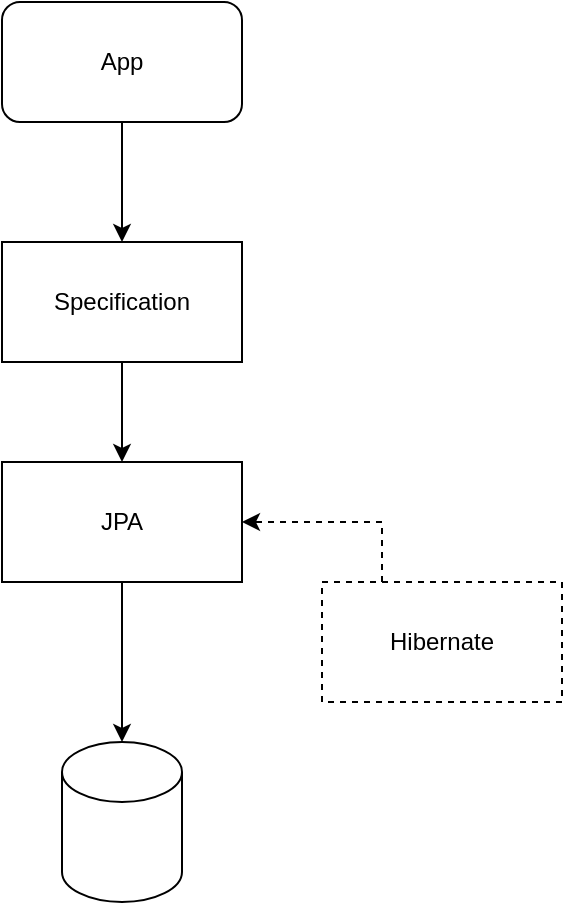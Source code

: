 <mxfile version="21.6.1" type="device" pages="2">
  <diagram name="Page-1" id="xCIWDkqfY9pyz_jDvgvY">
    <mxGraphModel dx="1026" dy="683" grid="1" gridSize="10" guides="1" tooltips="1" connect="1" arrows="1" fold="1" page="1" pageScale="1" pageWidth="850" pageHeight="1100" math="0" shadow="0">
      <root>
        <mxCell id="0" />
        <mxCell id="1" parent="0" />
        <mxCell id="JUiawq2xdUbXyVamNjnx-1" value="" style="shape=cylinder3;whiteSpace=wrap;html=1;boundedLbl=1;backgroundOutline=1;size=15;" parent="1" vertex="1">
          <mxGeometry x="290" y="440" width="60" height="80" as="geometry" />
        </mxCell>
        <mxCell id="JUiawq2xdUbXyVamNjnx-4" style="edgeStyle=orthogonalEdgeStyle;rounded=0;orthogonalLoop=1;jettySize=auto;html=1;" parent="1" source="JUiawq2xdUbXyVamNjnx-2" target="JUiawq2xdUbXyVamNjnx-3" edge="1">
          <mxGeometry relative="1" as="geometry" />
        </mxCell>
        <mxCell id="JUiawq2xdUbXyVamNjnx-2" value="App" style="rounded=1;whiteSpace=wrap;html=1;" parent="1" vertex="1">
          <mxGeometry x="260" y="70" width="120" height="60" as="geometry" />
        </mxCell>
        <mxCell id="JUiawq2xdUbXyVamNjnx-6" value="" style="edgeStyle=orthogonalEdgeStyle;rounded=0;orthogonalLoop=1;jettySize=auto;html=1;" parent="1" source="JUiawq2xdUbXyVamNjnx-3" target="JUiawq2xdUbXyVamNjnx-5" edge="1">
          <mxGeometry relative="1" as="geometry" />
        </mxCell>
        <mxCell id="JUiawq2xdUbXyVamNjnx-3" value="Specification" style="rounded=0;whiteSpace=wrap;html=1;" parent="1" vertex="1">
          <mxGeometry x="260" y="190" width="120" height="60" as="geometry" />
        </mxCell>
        <mxCell id="JUiawq2xdUbXyVamNjnx-9" style="edgeStyle=orthogonalEdgeStyle;rounded=0;orthogonalLoop=1;jettySize=auto;html=1;entryX=0.5;entryY=0;entryDx=0;entryDy=0;entryPerimeter=0;" parent="1" source="JUiawq2xdUbXyVamNjnx-5" target="JUiawq2xdUbXyVamNjnx-1" edge="1">
          <mxGeometry relative="1" as="geometry" />
        </mxCell>
        <mxCell id="JUiawq2xdUbXyVamNjnx-5" value="JPA" style="rounded=0;whiteSpace=wrap;html=1;" parent="1" vertex="1">
          <mxGeometry x="260" y="300" width="120" height="60" as="geometry" />
        </mxCell>
        <mxCell id="JUiawq2xdUbXyVamNjnx-8" style="edgeStyle=orthogonalEdgeStyle;rounded=0;orthogonalLoop=1;jettySize=auto;html=1;entryX=1;entryY=0.5;entryDx=0;entryDy=0;dashed=1;" parent="1" source="JUiawq2xdUbXyVamNjnx-7" target="JUiawq2xdUbXyVamNjnx-5" edge="1">
          <mxGeometry relative="1" as="geometry">
            <Array as="points">
              <mxPoint x="450" y="330" />
            </Array>
          </mxGeometry>
        </mxCell>
        <mxCell id="JUiawq2xdUbXyVamNjnx-7" value="Hibernate" style="rounded=0;whiteSpace=wrap;html=1;dashed=1;" parent="1" vertex="1">
          <mxGeometry x="420" y="360" width="120" height="60" as="geometry" />
        </mxCell>
      </root>
    </mxGraphModel>
  </diagram>
  <diagram id="ObO_WIK3hTENggnshzg2" name="Page-2">
    <mxGraphModel dx="1026" dy="683" grid="1" gridSize="10" guides="1" tooltips="1" connect="1" arrows="1" fold="1" page="1" pageScale="1" pageWidth="850" pageHeight="1100" math="0" shadow="0">
      <root>
        <mxCell id="0" />
        <mxCell id="1" parent="0" />
        <mxCell id="j5nLeDmy1R80QyX0cKGV-1" value="" style="shape=cylinder3;whiteSpace=wrap;html=1;boundedLbl=1;backgroundOutline=1;size=15;" parent="1" vertex="1">
          <mxGeometry x="590" y="130" width="140" height="180" as="geometry" />
        </mxCell>
        <mxCell id="j5nLeDmy1R80QyX0cKGV-4" style="edgeStyle=orthogonalEdgeStyle;rounded=0;orthogonalLoop=1;jettySize=auto;html=1;startArrow=classic;startFill=1;entryX=1;entryY=0.5;entryDx=0;entryDy=0;fillColor=#fff2cc;strokeColor=#d6b656;" parent="1" source="j5nLeDmy1R80QyX0cKGV-2" target="j5nLeDmy1R80QyX0cKGV-21" edge="1">
          <mxGeometry relative="1" as="geometry">
            <Array as="points">
              <mxPoint x="577" y="220" />
              <mxPoint x="577" y="240" />
            </Array>
          </mxGeometry>
        </mxCell>
        <mxCell id="j5nLeDmy1R80QyX0cKGV-2" value="Table" style="rounded=0;whiteSpace=wrap;html=1;fillColor=#fff2cc;strokeColor=#d6b656;" parent="1" vertex="1">
          <mxGeometry x="600" y="190" width="120" height="60" as="geometry" />
        </mxCell>
        <mxCell id="j5nLeDmy1R80QyX0cKGV-5" value="API" style="rounded=0;whiteSpace=wrap;html=1;" parent="1" vertex="1">
          <mxGeometry x="180" y="110" width="90" height="320" as="geometry" />
        </mxCell>
        <mxCell id="j5nLeDmy1R80QyX0cKGV-7" style="edgeStyle=orthogonalEdgeStyle;rounded=0;orthogonalLoop=1;jettySize=auto;html=1;entryX=0;entryY=0.5;entryDx=0;entryDy=0;fillColor=#e1d5e7;strokeColor=#9673a6;" parent="1" source="j5nLeDmy1R80QyX0cKGV-6" target="j5nLeDmy1R80QyX0cKGV-8" edge="1">
          <mxGeometry relative="1" as="geometry" />
        </mxCell>
        <mxCell id="j5nLeDmy1R80QyX0cKGV-17" style="edgeStyle=orthogonalEdgeStyle;rounded=0;orthogonalLoop=1;jettySize=auto;html=1;entryX=0;entryY=0.5;entryDx=0;entryDy=0;fillColor=#d5e8d4;strokeColor=#82b366;" parent="1" source="j5nLeDmy1R80QyX0cKGV-6" target="j5nLeDmy1R80QyX0cKGV-16" edge="1">
          <mxGeometry relative="1" as="geometry" />
        </mxCell>
        <mxCell id="j5nLeDmy1R80QyX0cKGV-6" value="Actor" style="shape=umlActor;verticalLabelPosition=bottom;verticalAlign=top;html=1;outlineConnect=0;" parent="1" vertex="1">
          <mxGeometry x="40" y="210" width="30" height="60" as="geometry" />
        </mxCell>
        <mxCell id="j5nLeDmy1R80QyX0cKGV-9" style="edgeStyle=orthogonalEdgeStyle;rounded=0;orthogonalLoop=1;jettySize=auto;html=1;startArrow=classic;startFill=1;dashed=1;fillColor=#e1d5e7;strokeColor=#9673a6;" parent="1" source="j5nLeDmy1R80QyX0cKGV-8" target="j5nLeDmy1R80QyX0cKGV-21" edge="1">
          <mxGeometry relative="1" as="geometry" />
        </mxCell>
        <mxCell id="j5nLeDmy1R80QyX0cKGV-8" value="Entity" style="rounded=1;whiteSpace=wrap;html=1;dashed=1;fillColor=#e1d5e7;strokeColor=#9673a6;" parent="1" vertex="1">
          <mxGeometry x="140" y="150" width="120" height="60" as="geometry" />
        </mxCell>
        <mxCell id="j5nLeDmy1R80QyX0cKGV-18" style="edgeStyle=orthogonalEdgeStyle;rounded=0;orthogonalLoop=1;jettySize=auto;html=1;entryX=0.5;entryY=1;entryDx=0;entryDy=0;fillColor=#d5e8d4;strokeColor=#82b366;" parent="1" source="j5nLeDmy1R80QyX0cKGV-19" target="j5nLeDmy1R80QyX0cKGV-21" edge="1">
          <mxGeometry relative="1" as="geometry">
            <mxPoint x="470" y="350" as="targetPoint" />
          </mxGeometry>
        </mxCell>
        <mxCell id="j5nLeDmy1R80QyX0cKGV-16" value="DTO" style="rounded=1;whiteSpace=wrap;html=1;fillColor=#d5e8d4;strokeColor=#82b366;" parent="1" vertex="1">
          <mxGeometry x="130" y="320" width="120" height="60" as="geometry" />
        </mxCell>
        <mxCell id="j5nLeDmy1R80QyX0cKGV-20" value="" style="edgeStyle=orthogonalEdgeStyle;rounded=0;orthogonalLoop=1;jettySize=auto;html=1;entryX=0;entryY=0.5;entryDx=0;entryDy=0;fillColor=#d5e8d4;strokeColor=#82b366;" parent="1" source="j5nLeDmy1R80QyX0cKGV-16" target="j5nLeDmy1R80QyX0cKGV-19" edge="1">
          <mxGeometry relative="1" as="geometry">
            <mxPoint x="250" y="350" as="sourcePoint" />
            <mxPoint x="485" y="250" as="targetPoint" />
          </mxGeometry>
        </mxCell>
        <mxCell id="j5nLeDmy1R80QyX0cKGV-19" value="mapping" style="ellipse;whiteSpace=wrap;html=1;aspect=fixed;fillColor=#d5e8d4;strokeColor=#82b366;" parent="1" vertex="1">
          <mxGeometry x="330" y="310" width="80" height="80" as="geometry" />
        </mxCell>
        <mxCell id="j5nLeDmy1R80QyX0cKGV-21" value="Specification&amp;lt;Entity&amp;gt;" style="rounded=1;whiteSpace=wrap;html=1;fillColor=#fff2cc;strokeColor=#d6b656;" parent="1" vertex="1">
          <mxGeometry x="390" y="210" width="150" height="60" as="geometry" />
        </mxCell>
        <mxCell id="j5nLeDmy1R80QyX0cKGV-3" value="Entity" style="rounded=1;whiteSpace=wrap;html=1;fillColor=#fff2cc;strokeColor=#d6b656;" parent="1" vertex="1">
          <mxGeometry x="470" y="180" width="75" height="40" as="geometry" />
        </mxCell>
        <mxCell id="ibIapkxVnAQs3bXadJHD-2" value="&lt;b style=&quot;&quot;&gt;&lt;font color=&quot;#9b78ab&quot;&gt;紫色: 間接暴露了 entity 到 api, 把不同 layer 之間綁上了關聯&lt;/font&gt;&lt;/b&gt;" style="text;html=1;strokeColor=none;fillColor=none;align=left;verticalAlign=middle;whiteSpace=wrap;rounded=0;" parent="1" vertex="1">
          <mxGeometry x="130" y="70" width="390" height="30" as="geometry" />
        </mxCell>
        <mxCell id="ibIapkxVnAQs3bXadJHD-3" value="&lt;font color=&quot;#568f85&quot;&gt;&lt;b&gt;綠色, 使用 spec-mapper, 封裝了各個 layer 間的物件&lt;/b&gt;&lt;/font&gt;" style="text;html=1;strokeColor=none;fillColor=none;align=left;verticalAlign=middle;whiteSpace=wrap;rounded=0;" parent="1" vertex="1">
          <mxGeometry x="140" y="440" width="320" height="30" as="geometry" />
        </mxCell>
      </root>
    </mxGraphModel>
  </diagram>
</mxfile>
